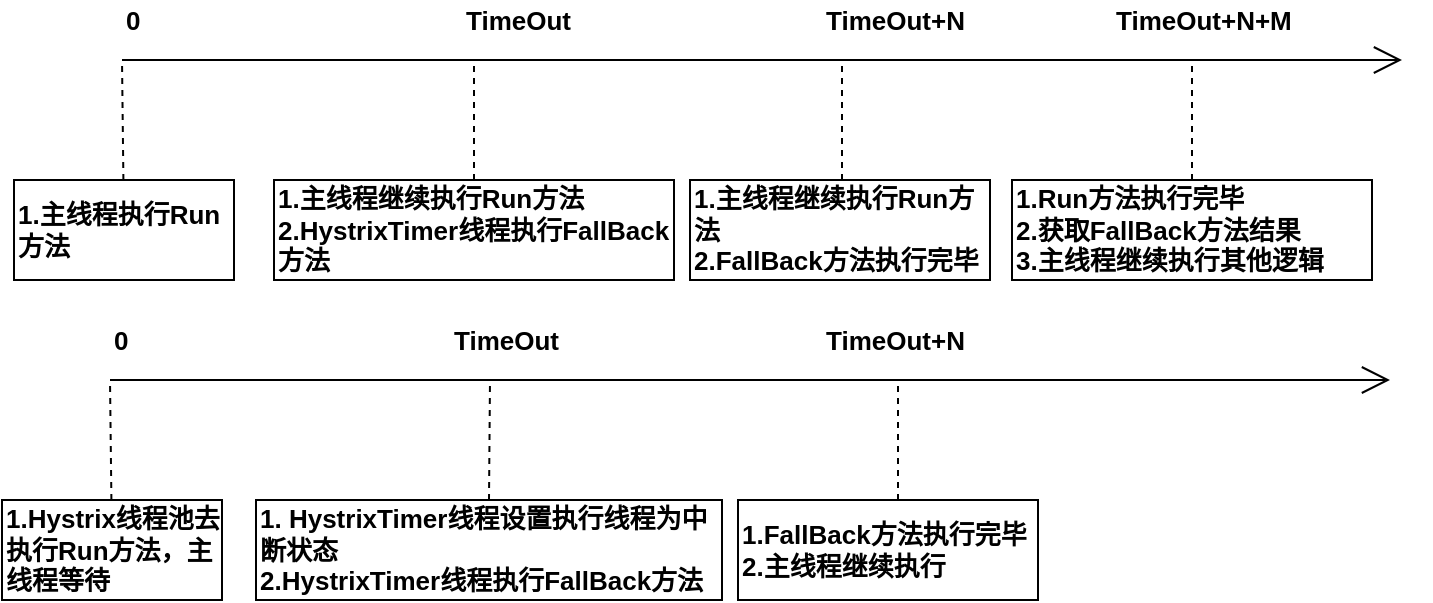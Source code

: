 <mxfile version="14.8.2" type="github">
  <diagram id="umcQdf8n9Hy7CaAOuaSm" name="Page-1">
    <mxGraphModel dx="788" dy="447" grid="1" gridSize="10" guides="1" tooltips="1" connect="1" arrows="1" fold="1" page="1" pageScale="1" pageWidth="827" pageHeight="1169" math="0" shadow="0">
      <root>
        <mxCell id="0" />
        <mxCell id="1" parent="0" />
        <mxCell id="3qFSLNHa823Q9wV1_3MV-1" value="1.主线程执行Run方法" style="shape=rect;html=1;whiteSpace=wrap;align=left;fontSize=13;fontStyle=1" vertex="1" parent="1">
          <mxGeometry x="96" y="370" width="110" height="50" as="geometry" />
        </mxCell>
        <mxCell id="3qFSLNHa823Q9wV1_3MV-3" value="" style="edgeStyle=none;dashed=1;html=1;endArrow=none;align=left;fontSize=13;fontStyle=1" edge="1" source="3qFSLNHa823Q9wV1_3MV-1" parent="1">
          <mxGeometry relative="1" as="geometry">
            <mxPoint x="150" y="310" as="targetPoint" />
          </mxGeometry>
        </mxCell>
        <mxCell id="3qFSLNHa823Q9wV1_3MV-5" value="" style="edgeStyle=none;html=1;endArrow=open;verticalAlign=bottom;endSize=12;align=left;fontSize=13;fontStyle=1" edge="1" parent="1">
          <mxGeometry relative="1" as="geometry">
            <mxPoint x="150" y="310" as="sourcePoint" />
            <mxPoint x="790" y="310" as="targetPoint" />
          </mxGeometry>
        </mxCell>
        <mxCell id="3qFSLNHa823Q9wV1_3MV-14" value="1.主线程继续执行Run方法&lt;br style=&quot;font-size: 13px;&quot;&gt;2.HystrixTimer线程执行FallBack方法" style="shape=rect;html=1;whiteSpace=wrap;align=left;fontSize=13;fontStyle=1" vertex="1" parent="1">
          <mxGeometry x="226" y="370" width="200" height="50" as="geometry" />
        </mxCell>
        <mxCell id="3qFSLNHa823Q9wV1_3MV-15" value="" style="edgeStyle=none;dashed=1;html=1;endArrow=none;exitX=0.5;exitY=0;exitDx=0;exitDy=0;align=left;fontSize=13;fontStyle=1" edge="1" parent="1" source="3qFSLNHa823Q9wV1_3MV-14">
          <mxGeometry relative="1" as="geometry">
            <mxPoint x="326" y="310" as="targetPoint" />
            <mxPoint x="317.5" y="370" as="sourcePoint" />
          </mxGeometry>
        </mxCell>
        <mxCell id="3qFSLNHa823Q9wV1_3MV-16" value="1.主线程继续执行Run方法&lt;br style=&quot;font-size: 13px;&quot;&gt;2.FallBack方法执行完毕" style="shape=rect;html=1;whiteSpace=wrap;align=left;fontSize=13;fontStyle=1" vertex="1" parent="1">
          <mxGeometry x="434" y="370" width="150" height="50" as="geometry" />
        </mxCell>
        <mxCell id="3qFSLNHa823Q9wV1_3MV-17" value="" style="edgeStyle=none;dashed=1;html=1;endArrow=none;align=left;fontSize=13;fontStyle=1" edge="1" parent="1">
          <mxGeometry relative="1" as="geometry">
            <mxPoint x="510" y="310" as="targetPoint" />
            <mxPoint x="510" y="370" as="sourcePoint" />
          </mxGeometry>
        </mxCell>
        <mxCell id="3qFSLNHa823Q9wV1_3MV-18" value="1.Run方法执行完毕&lt;br style=&quot;font-size: 13px;&quot;&gt;2.获取FallBack方法结果&lt;br style=&quot;font-size: 13px;&quot;&gt;3.主线程继续执行其他逻辑" style="shape=rect;html=1;whiteSpace=wrap;align=left;fontSize=13;fontStyle=1" vertex="1" parent="1">
          <mxGeometry x="595" y="370" width="180" height="50" as="geometry" />
        </mxCell>
        <mxCell id="3qFSLNHa823Q9wV1_3MV-19" value="" style="edgeStyle=none;dashed=1;html=1;endArrow=none;exitX=0.5;exitY=0;exitDx=0;exitDy=0;align=left;fontSize=13;fontStyle=1" edge="1" parent="1" source="3qFSLNHa823Q9wV1_3MV-18">
          <mxGeometry relative="1" as="geometry">
            <mxPoint x="685" y="310" as="targetPoint" />
            <mxPoint x="660" y="370" as="sourcePoint" />
          </mxGeometry>
        </mxCell>
        <mxCell id="3qFSLNHa823Q9wV1_3MV-20" value="0" style="text;html=1;strokeColor=none;fillColor=none;align=left;verticalAlign=middle;whiteSpace=wrap;rounded=0;fontSize=13;fontStyle=1" vertex="1" parent="1">
          <mxGeometry x="150" y="280" width="40" height="20" as="geometry" />
        </mxCell>
        <mxCell id="3qFSLNHa823Q9wV1_3MV-21" value="TimeOut" style="text;html=1;strokeColor=none;fillColor=none;align=left;verticalAlign=middle;whiteSpace=wrap;rounded=0;fontSize=13;fontStyle=1" vertex="1" parent="1">
          <mxGeometry x="320" y="280" width="60" height="20" as="geometry" />
        </mxCell>
        <mxCell id="3qFSLNHa823Q9wV1_3MV-22" value="TimeOut+N" style="text;html=1;strokeColor=none;fillColor=none;align=left;verticalAlign=middle;whiteSpace=wrap;rounded=0;fontSize=13;fontStyle=1" vertex="1" parent="1">
          <mxGeometry x="500" y="280" width="70" height="20" as="geometry" />
        </mxCell>
        <mxCell id="3qFSLNHa823Q9wV1_3MV-23" value="TimeOut+N+M" style="text;html=1;strokeColor=none;fillColor=none;align=left;verticalAlign=middle;whiteSpace=wrap;rounded=0;fontSize=13;fontStyle=1" vertex="1" parent="1">
          <mxGeometry x="645" y="280" width="95" height="20" as="geometry" />
        </mxCell>
        <mxCell id="3qFSLNHa823Q9wV1_3MV-24" value="1.Hystrix线程池去执行Run方法，主线程等待" style="shape=rect;html=1;whiteSpace=wrap;align=left;fontSize=13;fontStyle=1" vertex="1" parent="1">
          <mxGeometry x="90" y="530" width="110" height="50" as="geometry" />
        </mxCell>
        <mxCell id="3qFSLNHa823Q9wV1_3MV-25" value="" style="edgeStyle=none;dashed=1;html=1;endArrow=none;align=left;fontSize=13;fontStyle=1" edge="1" parent="1" source="3qFSLNHa823Q9wV1_3MV-24">
          <mxGeometry relative="1" as="geometry">
            <mxPoint x="144" y="470" as="targetPoint" />
          </mxGeometry>
        </mxCell>
        <mxCell id="3qFSLNHa823Q9wV1_3MV-26" value="" style="edgeStyle=none;html=1;endArrow=open;verticalAlign=bottom;endSize=12;align=left;fontSize=13;fontStyle=1" edge="1" parent="1">
          <mxGeometry relative="1" as="geometry">
            <mxPoint x="144" y="470" as="sourcePoint" />
            <mxPoint x="784" y="470" as="targetPoint" />
          </mxGeometry>
        </mxCell>
        <mxCell id="3qFSLNHa823Q9wV1_3MV-27" value="1.&amp;nbsp;HystrixTimer线程设置执行线程为中断状态&lt;br style=&quot;font-size: 13px;&quot;&gt;2.HystrixTimer线程执行FallBack方法" style="shape=rect;html=1;whiteSpace=wrap;align=left;fontSize=13;fontStyle=1" vertex="1" parent="1">
          <mxGeometry x="217" y="530" width="233" height="50" as="geometry" />
        </mxCell>
        <mxCell id="3qFSLNHa823Q9wV1_3MV-28" value="" style="edgeStyle=none;dashed=1;html=1;endArrow=none;exitX=0.5;exitY=0;exitDx=0;exitDy=0;align=left;fontSize=13;fontStyle=1" edge="1" parent="1" source="3qFSLNHa823Q9wV1_3MV-27">
          <mxGeometry relative="1" as="geometry">
            <mxPoint x="334" y="470" as="targetPoint" />
            <mxPoint x="308.5" y="530" as="sourcePoint" />
          </mxGeometry>
        </mxCell>
        <mxCell id="3qFSLNHa823Q9wV1_3MV-29" value="1.FallBack方法执行完毕&lt;br style=&quot;font-size: 13px;&quot;&gt;2.主线程继续执行" style="shape=rect;html=1;whiteSpace=wrap;align=left;fontSize=13;fontStyle=1" vertex="1" parent="1">
          <mxGeometry x="458" y="530" width="150" height="50" as="geometry" />
        </mxCell>
        <mxCell id="3qFSLNHa823Q9wV1_3MV-30" value="" style="edgeStyle=none;dashed=1;html=1;endArrow=none;align=left;fontSize=13;fontStyle=1" edge="1" parent="1">
          <mxGeometry relative="1" as="geometry">
            <mxPoint x="538" y="470" as="targetPoint" />
            <mxPoint x="538" y="530" as="sourcePoint" />
          </mxGeometry>
        </mxCell>
        <mxCell id="3qFSLNHa823Q9wV1_3MV-33" value="0" style="text;html=1;strokeColor=none;fillColor=none;align=left;verticalAlign=middle;whiteSpace=wrap;rounded=0;fontSize=13;fontStyle=1" vertex="1" parent="1">
          <mxGeometry x="144" y="440" width="40" height="20" as="geometry" />
        </mxCell>
        <mxCell id="3qFSLNHa823Q9wV1_3MV-34" value="TimeOut" style="text;html=1;strokeColor=none;fillColor=none;align=left;verticalAlign=middle;whiteSpace=wrap;rounded=0;fontSize=13;fontStyle=1" vertex="1" parent="1">
          <mxGeometry x="314" y="440" width="56" height="20" as="geometry" />
        </mxCell>
        <mxCell id="3qFSLNHa823Q9wV1_3MV-35" value="TimeOut+N" style="text;html=1;strokeColor=none;fillColor=none;align=left;verticalAlign=middle;whiteSpace=wrap;rounded=0;fontSize=13;fontStyle=1" vertex="1" parent="1">
          <mxGeometry x="500" y="440" width="70" height="20" as="geometry" />
        </mxCell>
      </root>
    </mxGraphModel>
  </diagram>
</mxfile>
